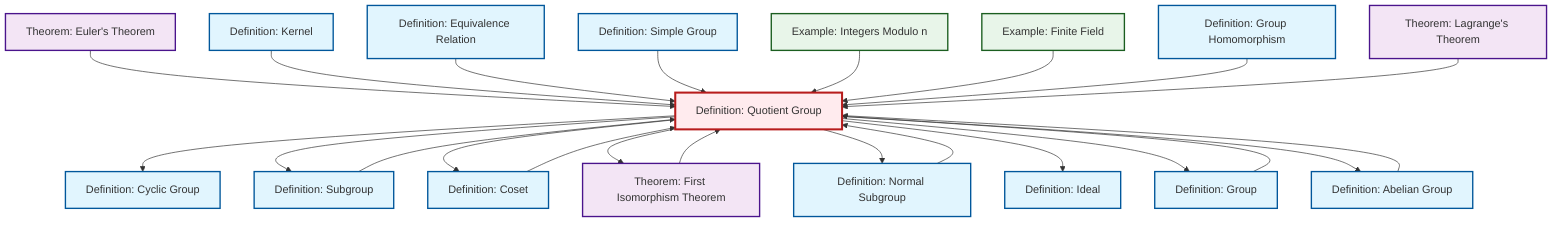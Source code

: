 graph TD
    classDef definition fill:#e1f5fe,stroke:#01579b,stroke-width:2px
    classDef theorem fill:#f3e5f5,stroke:#4a148c,stroke-width:2px
    classDef axiom fill:#fff3e0,stroke:#e65100,stroke-width:2px
    classDef example fill:#e8f5e9,stroke:#1b5e20,stroke-width:2px
    classDef current fill:#ffebee,stroke:#b71c1c,stroke-width:3px
    def-quotient-group["Definition: Quotient Group"]:::definition
    ex-finite-field["Example: Finite Field"]:::example
    def-kernel["Definition: Kernel"]:::definition
    def-ideal["Definition: Ideal"]:::definition
    def-abelian-group["Definition: Abelian Group"]:::definition
    def-subgroup["Definition: Subgroup"]:::definition
    def-simple-group["Definition: Simple Group"]:::definition
    def-cyclic-group["Definition: Cyclic Group"]:::definition
    thm-euler["Theorem: Euler's Theorem"]:::theorem
    ex-quotient-integers-mod-n["Example: Integers Modulo n"]:::example
    def-group["Definition: Group"]:::definition
    def-equivalence-relation["Definition: Equivalence Relation"]:::definition
    def-normal-subgroup["Definition: Normal Subgroup"]:::definition
    def-homomorphism["Definition: Group Homomorphism"]:::definition
    def-coset["Definition: Coset"]:::definition
    thm-lagrange["Theorem: Lagrange's Theorem"]:::theorem
    thm-first-isomorphism["Theorem: First Isomorphism Theorem"]:::theorem
    def-coset --> def-quotient-group
    def-quotient-group --> def-cyclic-group
    def-quotient-group --> def-subgroup
    thm-euler --> def-quotient-group
    def-group --> def-quotient-group
    def-quotient-group --> def-coset
    def-quotient-group --> thm-first-isomorphism
    def-subgroup --> def-quotient-group
    thm-first-isomorphism --> def-quotient-group
    def-kernel --> def-quotient-group
    def-equivalence-relation --> def-quotient-group
    def-quotient-group --> def-normal-subgroup
    def-simple-group --> def-quotient-group
    ex-quotient-integers-mod-n --> def-quotient-group
    def-quotient-group --> def-ideal
    def-quotient-group --> def-group
    ex-finite-field --> def-quotient-group
    def-abelian-group --> def-quotient-group
    def-quotient-group --> def-abelian-group
    def-homomorphism --> def-quotient-group
    def-normal-subgroup --> def-quotient-group
    thm-lagrange --> def-quotient-group
    class def-quotient-group current